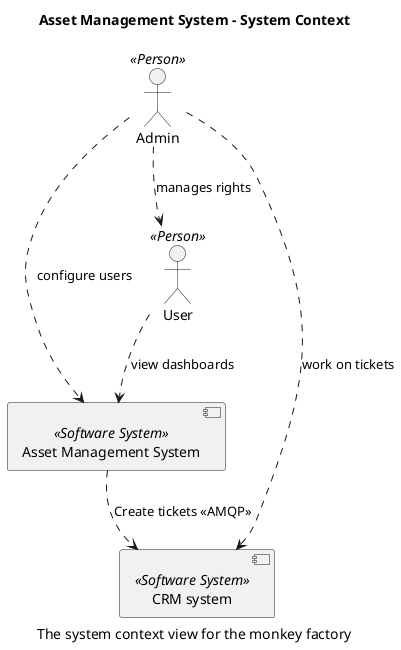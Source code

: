 @startuml
title Asset Management System - System Context
caption The system context view for the monkey factory
actor "Admin" <<Person>> as 2
component "Asset Management System" <<Software System>> as 4
component "CRM system" <<Software System>> as 10
actor "User" <<Person>> as 1
2 ..> 4 : configure users
2 ..> 10 : work on tickets
2 ..> 1 : manages rights
4 ..> 10 : Create tickets <<AMQP>>
1 ..> 4 : view dashboards
@enduml

@startuml
title Asset Management System - Containers
caption Container view for the monkey factory
actor "Admin" <<Person>> as 2
component "CRM system" <<Software System>> as 10
actor "User" <<Person>> as 1
package "Asset Management System" {
  component "frontend" <<Container>> as 7
  component "ingress" <<Container>> as 5
  component "storage" <<Container>> as 6
}
2 ..> 10 : work on tickets
2 ..> 1 : manages rights
7 ..> 6 : load telemetry data <<Table Storage SDK>>
5 ..> 6 : store telemetry <<IoT Hub routing>>
@enduml

